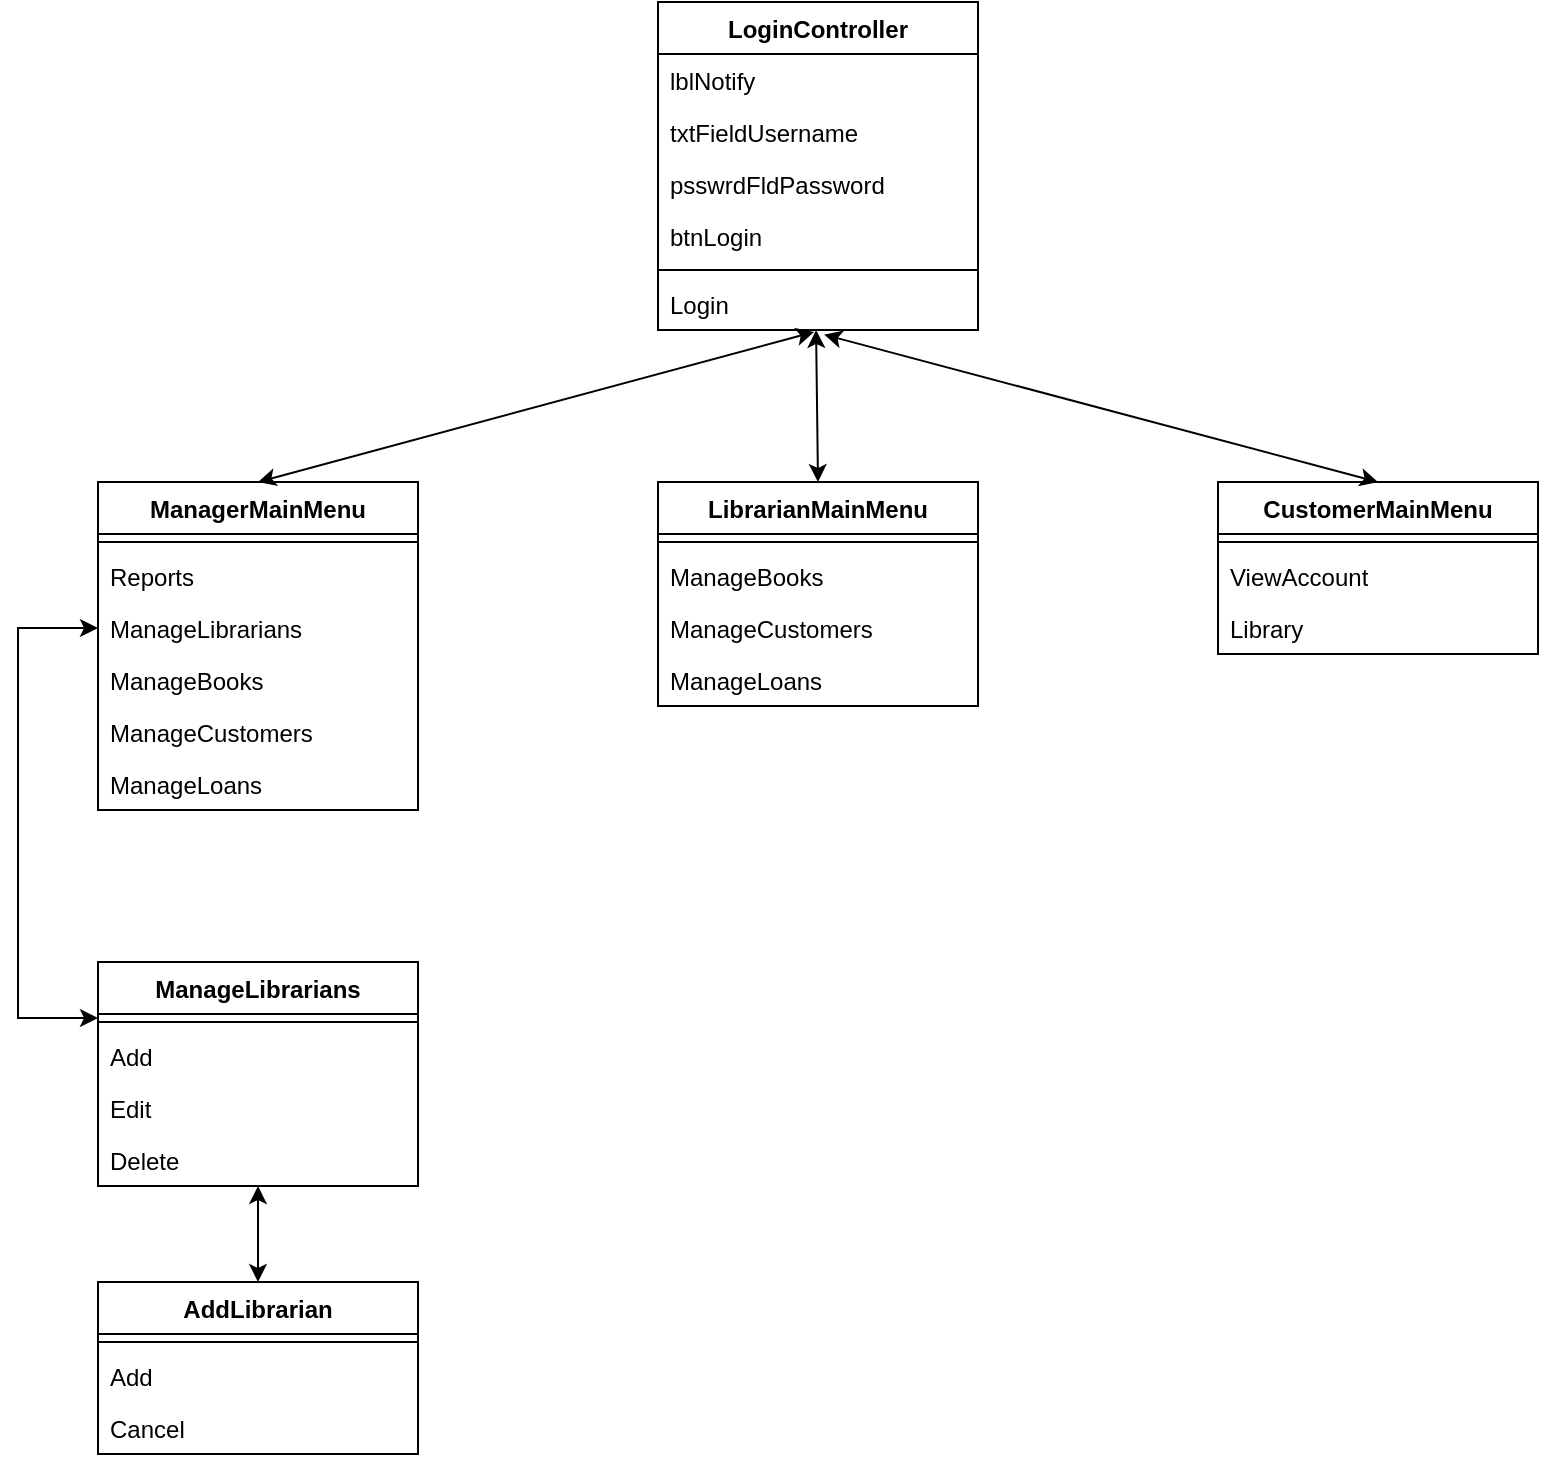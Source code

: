 <mxfile version="21.6.8" type="device">
  <diagram id="C5RBs43oDa-KdzZeNtuy" name="Page-1">
    <mxGraphModel dx="2336" dy="880" grid="1" gridSize="10" guides="1" tooltips="1" connect="1" arrows="1" fold="1" page="1" pageScale="1" pageWidth="827" pageHeight="1169" math="0" shadow="0">
      <root>
        <mxCell id="WIyWlLk6GJQsqaUBKTNV-0" />
        <mxCell id="WIyWlLk6GJQsqaUBKTNV-1" parent="WIyWlLk6GJQsqaUBKTNV-0" />
        <mxCell id="WmGtkql17_oiPjWzwock-0" value="LoginController" style="swimlane;fontStyle=1;align=center;verticalAlign=top;childLayout=stackLayout;horizontal=1;startSize=26;horizontalStack=0;resizeParent=1;resizeParentMax=0;resizeLast=0;collapsible=1;marginBottom=0;whiteSpace=wrap;html=1;" parent="WIyWlLk6GJQsqaUBKTNV-1" vertex="1">
          <mxGeometry x="320" y="40" width="160" height="164" as="geometry" />
        </mxCell>
        <mxCell id="WmGtkql17_oiPjWzwock-1" value="lblNotify" style="text;strokeColor=none;fillColor=none;align=left;verticalAlign=top;spacingLeft=4;spacingRight=4;overflow=hidden;rotatable=0;points=[[0,0.5],[1,0.5]];portConstraint=eastwest;whiteSpace=wrap;html=1;" parent="WmGtkql17_oiPjWzwock-0" vertex="1">
          <mxGeometry y="26" width="160" height="26" as="geometry" />
        </mxCell>
        <mxCell id="WmGtkql17_oiPjWzwock-4" value="txtFieldUsername" style="text;strokeColor=none;fillColor=none;align=left;verticalAlign=top;spacingLeft=4;spacingRight=4;overflow=hidden;rotatable=0;points=[[0,0.5],[1,0.5]];portConstraint=eastwest;whiteSpace=wrap;html=1;" parent="WmGtkql17_oiPjWzwock-0" vertex="1">
          <mxGeometry y="52" width="160" height="26" as="geometry" />
        </mxCell>
        <mxCell id="WmGtkql17_oiPjWzwock-5" value="psswrdFldPassword" style="text;strokeColor=none;fillColor=none;align=left;verticalAlign=top;spacingLeft=4;spacingRight=4;overflow=hidden;rotatable=0;points=[[0,0.5],[1,0.5]];portConstraint=eastwest;whiteSpace=wrap;html=1;" parent="WmGtkql17_oiPjWzwock-0" vertex="1">
          <mxGeometry y="78" width="160" height="26" as="geometry" />
        </mxCell>
        <mxCell id="WmGtkql17_oiPjWzwock-6" value="btnLogin" style="text;strokeColor=none;fillColor=none;align=left;verticalAlign=top;spacingLeft=4;spacingRight=4;overflow=hidden;rotatable=0;points=[[0,0.5],[1,0.5]];portConstraint=eastwest;whiteSpace=wrap;html=1;" parent="WmGtkql17_oiPjWzwock-0" vertex="1">
          <mxGeometry y="104" width="160" height="26" as="geometry" />
        </mxCell>
        <mxCell id="WmGtkql17_oiPjWzwock-2" value="" style="line;strokeWidth=1;fillColor=none;align=left;verticalAlign=middle;spacingTop=-1;spacingLeft=3;spacingRight=3;rotatable=0;labelPosition=right;points=[];portConstraint=eastwest;strokeColor=inherit;" parent="WmGtkql17_oiPjWzwock-0" vertex="1">
          <mxGeometry y="130" width="160" height="8" as="geometry" />
        </mxCell>
        <mxCell id="WmGtkql17_oiPjWzwock-3" value="Login" style="text;strokeColor=none;fillColor=none;align=left;verticalAlign=top;spacingLeft=4;spacingRight=4;overflow=hidden;rotatable=0;points=[[0,0.5],[1,0.5]];portConstraint=eastwest;whiteSpace=wrap;html=1;" parent="WmGtkql17_oiPjWzwock-0" vertex="1">
          <mxGeometry y="138" width="160" height="26" as="geometry" />
        </mxCell>
        <mxCell id="zmuSyDLOXmbHwBqZLmgB-0" value="ManagerMainMenu" style="swimlane;fontStyle=1;align=center;verticalAlign=top;childLayout=stackLayout;horizontal=1;startSize=26;horizontalStack=0;resizeParent=1;resizeParentMax=0;resizeLast=0;collapsible=1;marginBottom=0;whiteSpace=wrap;html=1;" parent="WIyWlLk6GJQsqaUBKTNV-1" vertex="1">
          <mxGeometry x="40" y="280" width="160" height="164" as="geometry" />
        </mxCell>
        <mxCell id="zmuSyDLOXmbHwBqZLmgB-2" value="" style="line;strokeWidth=1;fillColor=none;align=left;verticalAlign=middle;spacingTop=-1;spacingLeft=3;spacingRight=3;rotatable=0;labelPosition=right;points=[];portConstraint=eastwest;strokeColor=inherit;" parent="zmuSyDLOXmbHwBqZLmgB-0" vertex="1">
          <mxGeometry y="26" width="160" height="8" as="geometry" />
        </mxCell>
        <mxCell id="zmuSyDLOXmbHwBqZLmgB-3" value="Reports" style="text;strokeColor=none;fillColor=none;align=left;verticalAlign=top;spacingLeft=4;spacingRight=4;overflow=hidden;rotatable=0;points=[[0,0.5],[1,0.5]];portConstraint=eastwest;whiteSpace=wrap;html=1;" parent="zmuSyDLOXmbHwBqZLmgB-0" vertex="1">
          <mxGeometry y="34" width="160" height="26" as="geometry" />
        </mxCell>
        <mxCell id="zmuSyDLOXmbHwBqZLmgB-8" value="ManageLibrarians" style="text;strokeColor=none;fillColor=none;align=left;verticalAlign=top;spacingLeft=4;spacingRight=4;overflow=hidden;rotatable=0;points=[[0,0.5],[1,0.5]];portConstraint=eastwest;whiteSpace=wrap;html=1;" parent="zmuSyDLOXmbHwBqZLmgB-0" vertex="1">
          <mxGeometry y="60" width="160" height="26" as="geometry" />
        </mxCell>
        <mxCell id="zmuSyDLOXmbHwBqZLmgB-9" value="ManageBooks" style="text;strokeColor=none;fillColor=none;align=left;verticalAlign=top;spacingLeft=4;spacingRight=4;overflow=hidden;rotatable=0;points=[[0,0.5],[1,0.5]];portConstraint=eastwest;whiteSpace=wrap;html=1;" parent="zmuSyDLOXmbHwBqZLmgB-0" vertex="1">
          <mxGeometry y="86" width="160" height="26" as="geometry" />
        </mxCell>
        <mxCell id="zmuSyDLOXmbHwBqZLmgB-10" value="ManageCustomers" style="text;strokeColor=none;fillColor=none;align=left;verticalAlign=top;spacingLeft=4;spacingRight=4;overflow=hidden;rotatable=0;points=[[0,0.5],[1,0.5]];portConstraint=eastwest;whiteSpace=wrap;html=1;" parent="zmuSyDLOXmbHwBqZLmgB-0" vertex="1">
          <mxGeometry y="112" width="160" height="26" as="geometry" />
        </mxCell>
        <mxCell id="zmuSyDLOXmbHwBqZLmgB-11" value="ManageLoans" style="text;strokeColor=none;fillColor=none;align=left;verticalAlign=top;spacingLeft=4;spacingRight=4;overflow=hidden;rotatable=0;points=[[0,0.5],[1,0.5]];portConstraint=eastwest;whiteSpace=wrap;html=1;" parent="zmuSyDLOXmbHwBqZLmgB-0" vertex="1">
          <mxGeometry y="138" width="160" height="26" as="geometry" />
        </mxCell>
        <mxCell id="r_bib3p2jgDRYCv0KhSQ-0" value="LibrarianMainMenu" style="swimlane;fontStyle=1;align=center;verticalAlign=top;childLayout=stackLayout;horizontal=1;startSize=26;horizontalStack=0;resizeParent=1;resizeParentMax=0;resizeLast=0;collapsible=1;marginBottom=0;whiteSpace=wrap;html=1;" vertex="1" parent="WIyWlLk6GJQsqaUBKTNV-1">
          <mxGeometry x="320" y="280" width="160" height="112" as="geometry" />
        </mxCell>
        <mxCell id="r_bib3p2jgDRYCv0KhSQ-1" value="" style="line;strokeWidth=1;fillColor=none;align=left;verticalAlign=middle;spacingTop=-1;spacingLeft=3;spacingRight=3;rotatable=0;labelPosition=right;points=[];portConstraint=eastwest;strokeColor=inherit;" vertex="1" parent="r_bib3p2jgDRYCv0KhSQ-0">
          <mxGeometry y="26" width="160" height="8" as="geometry" />
        </mxCell>
        <mxCell id="r_bib3p2jgDRYCv0KhSQ-3" value="ManageBooks" style="text;strokeColor=none;fillColor=none;align=left;verticalAlign=top;spacingLeft=4;spacingRight=4;overflow=hidden;rotatable=0;points=[[0,0.5],[1,0.5]];portConstraint=eastwest;whiteSpace=wrap;html=1;" vertex="1" parent="r_bib3p2jgDRYCv0KhSQ-0">
          <mxGeometry y="34" width="160" height="26" as="geometry" />
        </mxCell>
        <mxCell id="r_bib3p2jgDRYCv0KhSQ-4" value="ManageCustomers" style="text;strokeColor=none;fillColor=none;align=left;verticalAlign=top;spacingLeft=4;spacingRight=4;overflow=hidden;rotatable=0;points=[[0,0.5],[1,0.5]];portConstraint=eastwest;whiteSpace=wrap;html=1;" vertex="1" parent="r_bib3p2jgDRYCv0KhSQ-0">
          <mxGeometry y="60" width="160" height="26" as="geometry" />
        </mxCell>
        <mxCell id="r_bib3p2jgDRYCv0KhSQ-5" value="ManageLoans" style="text;strokeColor=none;fillColor=none;align=left;verticalAlign=top;spacingLeft=4;spacingRight=4;overflow=hidden;rotatable=0;points=[[0,0.5],[1,0.5]];portConstraint=eastwest;whiteSpace=wrap;html=1;" vertex="1" parent="r_bib3p2jgDRYCv0KhSQ-0">
          <mxGeometry y="86" width="160" height="26" as="geometry" />
        </mxCell>
        <mxCell id="r_bib3p2jgDRYCv0KhSQ-7" value="CustomerMainMenu" style="swimlane;fontStyle=1;align=center;verticalAlign=top;childLayout=stackLayout;horizontal=1;startSize=26;horizontalStack=0;resizeParent=1;resizeParentMax=0;resizeLast=0;collapsible=1;marginBottom=0;whiteSpace=wrap;html=1;" vertex="1" parent="WIyWlLk6GJQsqaUBKTNV-1">
          <mxGeometry x="600" y="280" width="160" height="86" as="geometry" />
        </mxCell>
        <mxCell id="r_bib3p2jgDRYCv0KhSQ-8" value="" style="line;strokeWidth=1;fillColor=none;align=left;verticalAlign=middle;spacingTop=-1;spacingLeft=3;spacingRight=3;rotatable=0;labelPosition=right;points=[];portConstraint=eastwest;strokeColor=inherit;" vertex="1" parent="r_bib3p2jgDRYCv0KhSQ-7">
          <mxGeometry y="26" width="160" height="8" as="geometry" />
        </mxCell>
        <mxCell id="r_bib3p2jgDRYCv0KhSQ-9" value="ViewAccount" style="text;strokeColor=none;fillColor=none;align=left;verticalAlign=top;spacingLeft=4;spacingRight=4;overflow=hidden;rotatable=0;points=[[0,0.5],[1,0.5]];portConstraint=eastwest;whiteSpace=wrap;html=1;" vertex="1" parent="r_bib3p2jgDRYCv0KhSQ-7">
          <mxGeometry y="34" width="160" height="26" as="geometry" />
        </mxCell>
        <mxCell id="r_bib3p2jgDRYCv0KhSQ-10" value="Library" style="text;strokeColor=none;fillColor=none;align=left;verticalAlign=top;spacingLeft=4;spacingRight=4;overflow=hidden;rotatable=0;points=[[0,0.5],[1,0.5]];portConstraint=eastwest;whiteSpace=wrap;html=1;" vertex="1" parent="r_bib3p2jgDRYCv0KhSQ-7">
          <mxGeometry y="60" width="160" height="26" as="geometry" />
        </mxCell>
        <mxCell id="r_bib3p2jgDRYCv0KhSQ-29" style="edgeStyle=orthogonalEdgeStyle;rounded=0;orthogonalLoop=1;jettySize=auto;html=1;entryX=0.5;entryY=0;entryDx=0;entryDy=0;startArrow=classic;startFill=1;" edge="1" parent="WIyWlLk6GJQsqaUBKTNV-1" source="r_bib3p2jgDRYCv0KhSQ-14" target="r_bib3p2jgDRYCv0KhSQ-24">
          <mxGeometry relative="1" as="geometry" />
        </mxCell>
        <mxCell id="r_bib3p2jgDRYCv0KhSQ-14" value="ManageLibrarians" style="swimlane;fontStyle=1;align=center;verticalAlign=top;childLayout=stackLayout;horizontal=1;startSize=26;horizontalStack=0;resizeParent=1;resizeParentMax=0;resizeLast=0;collapsible=1;marginBottom=0;whiteSpace=wrap;html=1;" vertex="1" parent="WIyWlLk6GJQsqaUBKTNV-1">
          <mxGeometry x="40" y="520" width="160" height="112" as="geometry" />
        </mxCell>
        <mxCell id="r_bib3p2jgDRYCv0KhSQ-15" value="" style="line;strokeWidth=1;fillColor=none;align=left;verticalAlign=middle;spacingTop=-1;spacingLeft=3;spacingRight=3;rotatable=0;labelPosition=right;points=[];portConstraint=eastwest;strokeColor=inherit;" vertex="1" parent="r_bib3p2jgDRYCv0KhSQ-14">
          <mxGeometry y="26" width="160" height="8" as="geometry" />
        </mxCell>
        <mxCell id="r_bib3p2jgDRYCv0KhSQ-16" value="Add" style="text;strokeColor=none;fillColor=none;align=left;verticalAlign=top;spacingLeft=4;spacingRight=4;overflow=hidden;rotatable=0;points=[[0,0.5],[1,0.5]];portConstraint=eastwest;whiteSpace=wrap;html=1;" vertex="1" parent="r_bib3p2jgDRYCv0KhSQ-14">
          <mxGeometry y="34" width="160" height="26" as="geometry" />
        </mxCell>
        <mxCell id="r_bib3p2jgDRYCv0KhSQ-17" value="Edit" style="text;strokeColor=none;fillColor=none;align=left;verticalAlign=top;spacingLeft=4;spacingRight=4;overflow=hidden;rotatable=0;points=[[0,0.5],[1,0.5]];portConstraint=eastwest;whiteSpace=wrap;html=1;" vertex="1" parent="r_bib3p2jgDRYCv0KhSQ-14">
          <mxGeometry y="60" width="160" height="26" as="geometry" />
        </mxCell>
        <mxCell id="r_bib3p2jgDRYCv0KhSQ-18" value="Delete" style="text;strokeColor=none;fillColor=none;align=left;verticalAlign=top;spacingLeft=4;spacingRight=4;overflow=hidden;rotatable=0;points=[[0,0.5],[1,0.5]];portConstraint=eastwest;whiteSpace=wrap;html=1;" vertex="1" parent="r_bib3p2jgDRYCv0KhSQ-14">
          <mxGeometry y="86" width="160" height="26" as="geometry" />
        </mxCell>
        <mxCell id="r_bib3p2jgDRYCv0KhSQ-19" value="" style="endArrow=classic;html=1;rounded=0;exitX=0.5;exitY=0;exitDx=0;exitDy=0;entryX=0.488;entryY=1.038;entryDx=0;entryDy=0;entryPerimeter=0;startArrow=classic;startFill=1;" edge="1" parent="WIyWlLk6GJQsqaUBKTNV-1" source="zmuSyDLOXmbHwBqZLmgB-0" target="WmGtkql17_oiPjWzwock-3">
          <mxGeometry width="50" height="50" relative="1" as="geometry">
            <mxPoint x="120" y="250" as="sourcePoint" />
            <mxPoint x="170" y="200" as="targetPoint" />
          </mxGeometry>
        </mxCell>
        <mxCell id="r_bib3p2jgDRYCv0KhSQ-20" value="" style="endArrow=classic;html=1;rounded=0;entryX=0.494;entryY=1;entryDx=0;entryDy=0;entryPerimeter=0;exitX=0.5;exitY=0;exitDx=0;exitDy=0;startArrow=classic;startFill=1;" edge="1" parent="WIyWlLk6GJQsqaUBKTNV-1" source="r_bib3p2jgDRYCv0KhSQ-0" target="WmGtkql17_oiPjWzwock-3">
          <mxGeometry width="50" height="50" relative="1" as="geometry">
            <mxPoint x="530" y="70" as="sourcePoint" />
            <mxPoint x="580" y="20" as="targetPoint" />
          </mxGeometry>
        </mxCell>
        <mxCell id="r_bib3p2jgDRYCv0KhSQ-21" value="" style="endArrow=classic;html=1;rounded=0;exitX=0.5;exitY=0;exitDx=0;exitDy=0;entryX=0.519;entryY=1.088;entryDx=0;entryDy=0;entryPerimeter=0;startArrow=classic;startFill=1;" edge="1" parent="WIyWlLk6GJQsqaUBKTNV-1" source="r_bib3p2jgDRYCv0KhSQ-7" target="WmGtkql17_oiPjWzwock-3">
          <mxGeometry width="50" height="50" relative="1" as="geometry">
            <mxPoint x="630" y="210" as="sourcePoint" />
            <mxPoint x="680" y="160" as="targetPoint" />
          </mxGeometry>
        </mxCell>
        <mxCell id="r_bib3p2jgDRYCv0KhSQ-22" value="" style="endArrow=classic;html=1;rounded=0;exitX=0;exitY=0.5;exitDx=0;exitDy=0;entryX=0;entryY=0.25;entryDx=0;entryDy=0;startArrow=classic;startFill=1;" edge="1" parent="WIyWlLk6GJQsqaUBKTNV-1" source="zmuSyDLOXmbHwBqZLmgB-8" target="r_bib3p2jgDRYCv0KhSQ-14">
          <mxGeometry width="50" height="50" relative="1" as="geometry">
            <mxPoint y="366.0" as="sourcePoint" />
            <mxPoint y="561.0" as="targetPoint" />
            <Array as="points">
              <mxPoint y="353" />
              <mxPoint y="548" />
            </Array>
          </mxGeometry>
        </mxCell>
        <mxCell id="r_bib3p2jgDRYCv0KhSQ-24" value="AddLibrarian" style="swimlane;fontStyle=1;align=center;verticalAlign=top;childLayout=stackLayout;horizontal=1;startSize=26;horizontalStack=0;resizeParent=1;resizeParentMax=0;resizeLast=0;collapsible=1;marginBottom=0;whiteSpace=wrap;html=1;" vertex="1" parent="WIyWlLk6GJQsqaUBKTNV-1">
          <mxGeometry x="40" y="680" width="160" height="86" as="geometry" />
        </mxCell>
        <mxCell id="r_bib3p2jgDRYCv0KhSQ-25" value="" style="line;strokeWidth=1;fillColor=none;align=left;verticalAlign=middle;spacingTop=-1;spacingLeft=3;spacingRight=3;rotatable=0;labelPosition=right;points=[];portConstraint=eastwest;strokeColor=inherit;" vertex="1" parent="r_bib3p2jgDRYCv0KhSQ-24">
          <mxGeometry y="26" width="160" height="8" as="geometry" />
        </mxCell>
        <mxCell id="r_bib3p2jgDRYCv0KhSQ-26" value="Add" style="text;strokeColor=none;fillColor=none;align=left;verticalAlign=top;spacingLeft=4;spacingRight=4;overflow=hidden;rotatable=0;points=[[0,0.5],[1,0.5]];portConstraint=eastwest;whiteSpace=wrap;html=1;" vertex="1" parent="r_bib3p2jgDRYCv0KhSQ-24">
          <mxGeometry y="34" width="160" height="26" as="geometry" />
        </mxCell>
        <mxCell id="r_bib3p2jgDRYCv0KhSQ-27" value="Cancel" style="text;strokeColor=none;fillColor=none;align=left;verticalAlign=top;spacingLeft=4;spacingRight=4;overflow=hidden;rotatable=0;points=[[0,0.5],[1,0.5]];portConstraint=eastwest;whiteSpace=wrap;html=1;" vertex="1" parent="r_bib3p2jgDRYCv0KhSQ-24">
          <mxGeometry y="60" width="160" height="26" as="geometry" />
        </mxCell>
      </root>
    </mxGraphModel>
  </diagram>
</mxfile>
